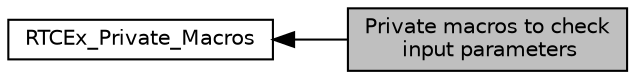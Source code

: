 digraph "Private macros to check input parameters"
{
  edge [fontname="Helvetica",fontsize="10",labelfontname="Helvetica",labelfontsize="10"];
  node [fontname="Helvetica",fontsize="10",shape=box];
  rankdir=LR;
  Node2 [label="RTCEx_Private_Macros",height=0.2,width=0.4,color="black", fillcolor="white", style="filled",URL="$group___r_t_c_ex___private___macros.html",tooltip=" "];
  Node1 [label="Private macros to check\l input parameters",height=0.2,width=0.4,color="black", fillcolor="grey75", style="filled", fontcolor="black",tooltip=" "];
  Node2->Node1 [shape=plaintext, dir="back", style="solid"];
}
